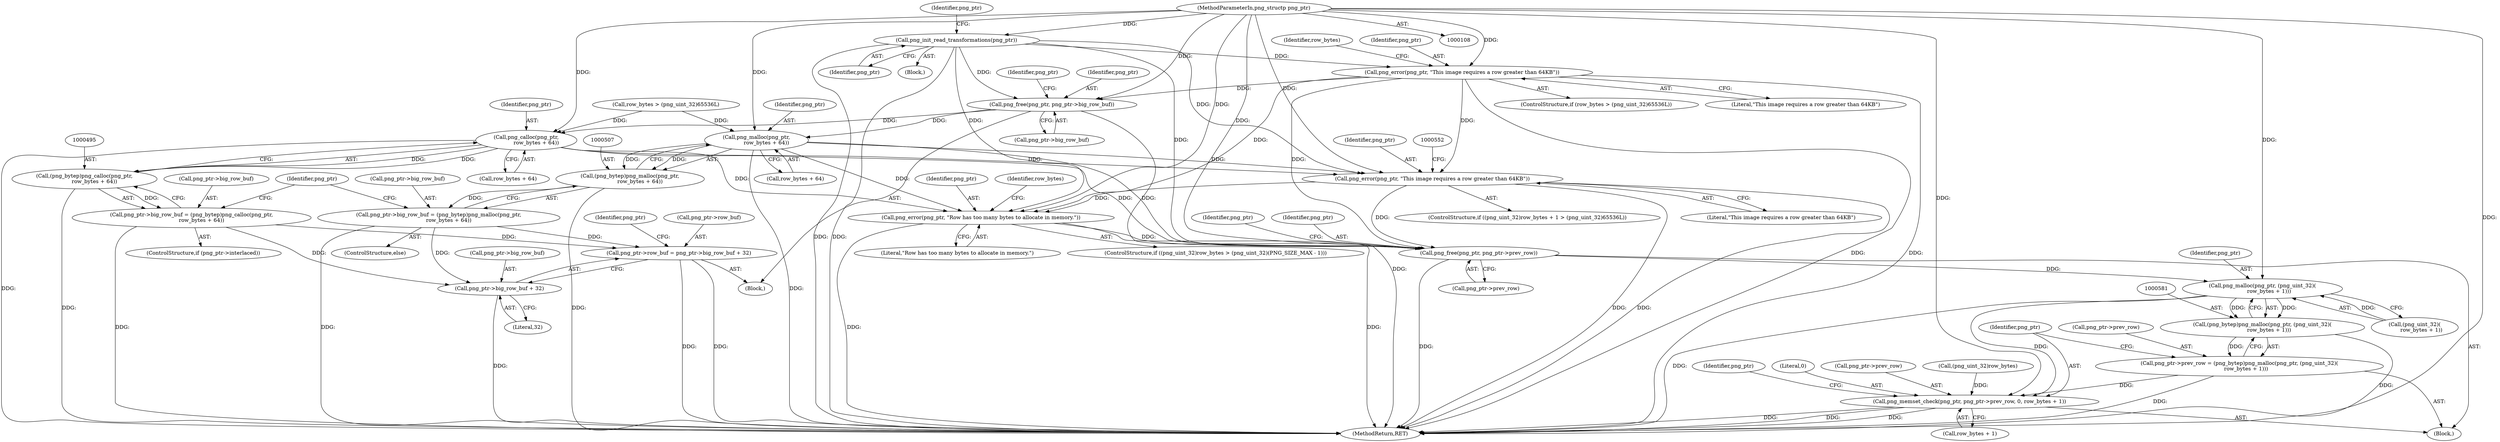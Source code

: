 digraph "0_Chrome_7f3d85b096f66870a15b37c2f40b219b2e292693_19@API" {
"1000135" [label="(Call,png_init_read_transformations(png_ptr))"];
"1000109" [label="(MethodParameterIn,png_structp png_ptr)"];
"1000469" [label="(Call,png_error(png_ptr, \"This image requires a row greater than 64KB\"))"];
"1000481" [label="(Call,png_free(png_ptr, png_ptr->big_row_buf))"];
"1000496" [label="(Call,png_calloc(png_ptr,\n            row_bytes + 64))"];
"1000494" [label="(Call,(png_bytep)png_calloc(png_ptr,\n            row_bytes + 64))"];
"1000490" [label="(Call,png_ptr->big_row_buf = (png_bytep)png_calloc(png_ptr,\n            row_bytes + 64))"];
"1000520" [label="(Call,png_ptr->row_buf = png_ptr->big_row_buf + 32)"];
"1000524" [label="(Call,png_ptr->big_row_buf + 32)"];
"1000546" [label="(Call,png_error(png_ptr, \"This image requires a row greater than 64KB\"))"];
"1000559" [label="(Call,png_error(png_ptr, \"Row has too many bytes to allocate in memory.\"))"];
"1000571" [label="(Call,png_free(png_ptr, png_ptr->prev_row))"];
"1000582" [label="(Call,png_malloc(png_ptr, (png_uint_32)(\n        row_bytes + 1)))"];
"1000580" [label="(Call,(png_bytep)png_malloc(png_ptr, (png_uint_32)(\n        row_bytes + 1)))"];
"1000576" [label="(Call,png_ptr->prev_row = (png_bytep)png_malloc(png_ptr, (png_uint_32)(\n        row_bytes + 1)))"];
"1000589" [label="(Call,png_memset_check(png_ptr, png_ptr->prev_row, 0, row_bytes + 1))"];
"1000508" [label="(Call,png_malloc(png_ptr,\n            row_bytes + 64))"];
"1000506" [label="(Call,(png_bytep)png_malloc(png_ptr,\n            row_bytes + 64))"];
"1000502" [label="(Call,png_ptr->big_row_buf = (png_bytep)png_malloc(png_ptr,\n            row_bytes + 64))"];
"1000483" [label="(Call,png_ptr->big_row_buf)"];
"1000531" [label="(Identifier,png_ptr)"];
"1000578" [label="(Identifier,png_ptr)"];
"1000503" [label="(Call,png_ptr->big_row_buf)"];
"1000565" [label="(Identifier,row_bytes)"];
"1000510" [label="(Call,row_bytes + 64)"];
"1000583" [label="(Identifier,png_ptr)"];
"1000110" [label="(Block,)"];
"1000594" [label="(Literal,0)"];
"1000549" [label="(ControlStructure,if ((png_uint_32)row_bytes > (png_uint_32)(PNG_SIZE_MAX - 1)))"];
"1000528" [label="(Literal,32)"];
"1000570" [label="(Block,)"];
"1000136" [label="(Identifier,png_ptr)"];
"1000559" [label="(Call,png_error(png_ptr, \"Row has too many bytes to allocate in memory.\"))"];
"1000135" [label="(Call,png_init_read_transformations(png_ptr))"];
"1000572" [label="(Identifier,png_ptr)"];
"1000508" [label="(Call,png_malloc(png_ptr,\n            row_bytes + 64))"];
"1000497" [label="(Identifier,png_ptr)"];
"1000491" [label="(Call,png_ptr->big_row_buf)"];
"1000520" [label="(Call,png_ptr->row_buf = png_ptr->big_row_buf + 32)"];
"1000464" [label="(Call,row_bytes > (png_uint_32)65536L)"];
"1000591" [label="(Call,png_ptr->prev_row)"];
"1000571" [label="(Call,png_free(png_ptr, png_ptr->prev_row))"];
"1000525" [label="(Call,png_ptr->big_row_buf)"];
"1000469" [label="(Call,png_error(png_ptr, \"This image requires a row greater than 64KB\"))"];
"1000471" [label="(Literal,\"This image requires a row greater than 64KB\")"];
"1000657" [label="(MethodReturn,RET)"];
"1000496" [label="(Call,png_calloc(png_ptr,\n            row_bytes + 64))"];
"1000577" [label="(Call,png_ptr->prev_row)"];
"1000475" [label="(Identifier,row_bytes)"];
"1000546" [label="(Call,png_error(png_ptr, \"This image requires a row greater than 64KB\"))"];
"1000494" [label="(Call,(png_bytep)png_calloc(png_ptr,\n            row_bytes + 64))"];
"1000498" [label="(Call,row_bytes + 64)"];
"1000580" [label="(Call,(png_bytep)png_malloc(png_ptr, (png_uint_32)(\n        row_bytes + 1)))"];
"1000584" [label="(Call,(png_uint_32)(\n        row_bytes + 1))"];
"1000573" [label="(Call,png_ptr->prev_row)"];
"1000589" [label="(Call,png_memset_check(png_ptr, png_ptr->prev_row, 0, row_bytes + 1))"];
"1000470" [label="(Identifier,png_ptr)"];
"1000486" [label="(ControlStructure,if (png_ptr->interlaced))"];
"1000547" [label="(Identifier,png_ptr)"];
"1000582" [label="(Call,png_malloc(png_ptr, (png_uint_32)(\n        row_bytes + 1)))"];
"1000560" [label="(Identifier,png_ptr)"];
"1000463" [label="(ControlStructure,if (row_bytes > (png_uint_32)65536L))"];
"1000561" [label="(Literal,\"Row has too many bytes to allocate in memory.\")"];
"1000139" [label="(Identifier,png_ptr)"];
"1000524" [label="(Call,png_ptr->big_row_buf + 32)"];
"1000509" [label="(Identifier,png_ptr)"];
"1000521" [label="(Call,png_ptr->row_buf)"];
"1000482" [label="(Identifier,png_ptr)"];
"1000576" [label="(Call,png_ptr->prev_row = (png_bytep)png_malloc(png_ptr, (png_uint_32)(\n        row_bytes + 1)))"];
"1000548" [label="(Literal,\"This image requires a row greater than 64KB\")"];
"1000488" [label="(Identifier,png_ptr)"];
"1000536" [label="(ControlStructure,if ((png_uint_32)row_bytes + 1 > (png_uint_32)65536L))"];
"1000551" [label="(Call,(png_uint_32)row_bytes)"];
"1000506" [label="(Call,(png_bytep)png_malloc(png_ptr,\n            row_bytes + 64))"];
"1000501" [label="(ControlStructure,else)"];
"1000490" [label="(Call,png_ptr->big_row_buf = (png_bytep)png_calloc(png_ptr,\n            row_bytes + 64))"];
"1000515" [label="(Identifier,png_ptr)"];
"1000502" [label="(Call,png_ptr->big_row_buf = (png_bytep)png_malloc(png_ptr,\n            row_bytes + 64))"];
"1000109" [label="(MethodParameterIn,png_structp png_ptr)"];
"1000481" [label="(Call,png_free(png_ptr, png_ptr->big_row_buf))"];
"1000590" [label="(Identifier,png_ptr)"];
"1000600" [label="(Identifier,png_ptr)"];
"1000595" [label="(Call,row_bytes + 1)"];
"1000480" [label="(Block,)"];
"1000135" -> "1000110"  [label="AST: "];
"1000135" -> "1000136"  [label="CFG: "];
"1000136" -> "1000135"  [label="AST: "];
"1000139" -> "1000135"  [label="CFG: "];
"1000135" -> "1000657"  [label="DDG: "];
"1000135" -> "1000657"  [label="DDG: "];
"1000109" -> "1000135"  [label="DDG: "];
"1000135" -> "1000469"  [label="DDG: "];
"1000135" -> "1000481"  [label="DDG: "];
"1000135" -> "1000546"  [label="DDG: "];
"1000135" -> "1000559"  [label="DDG: "];
"1000135" -> "1000571"  [label="DDG: "];
"1000109" -> "1000108"  [label="AST: "];
"1000109" -> "1000657"  [label="DDG: "];
"1000109" -> "1000469"  [label="DDG: "];
"1000109" -> "1000481"  [label="DDG: "];
"1000109" -> "1000496"  [label="DDG: "];
"1000109" -> "1000508"  [label="DDG: "];
"1000109" -> "1000546"  [label="DDG: "];
"1000109" -> "1000559"  [label="DDG: "];
"1000109" -> "1000571"  [label="DDG: "];
"1000109" -> "1000582"  [label="DDG: "];
"1000109" -> "1000589"  [label="DDG: "];
"1000469" -> "1000463"  [label="AST: "];
"1000469" -> "1000471"  [label="CFG: "];
"1000470" -> "1000469"  [label="AST: "];
"1000471" -> "1000469"  [label="AST: "];
"1000475" -> "1000469"  [label="CFG: "];
"1000469" -> "1000657"  [label="DDG: "];
"1000469" -> "1000657"  [label="DDG: "];
"1000469" -> "1000481"  [label="DDG: "];
"1000469" -> "1000546"  [label="DDG: "];
"1000469" -> "1000559"  [label="DDG: "];
"1000469" -> "1000571"  [label="DDG: "];
"1000481" -> "1000480"  [label="AST: "];
"1000481" -> "1000483"  [label="CFG: "];
"1000482" -> "1000481"  [label="AST: "];
"1000483" -> "1000481"  [label="AST: "];
"1000488" -> "1000481"  [label="CFG: "];
"1000481" -> "1000657"  [label="DDG: "];
"1000481" -> "1000496"  [label="DDG: "];
"1000481" -> "1000508"  [label="DDG: "];
"1000496" -> "1000494"  [label="AST: "];
"1000496" -> "1000498"  [label="CFG: "];
"1000497" -> "1000496"  [label="AST: "];
"1000498" -> "1000496"  [label="AST: "];
"1000494" -> "1000496"  [label="CFG: "];
"1000496" -> "1000657"  [label="DDG: "];
"1000496" -> "1000494"  [label="DDG: "];
"1000496" -> "1000494"  [label="DDG: "];
"1000464" -> "1000496"  [label="DDG: "];
"1000496" -> "1000546"  [label="DDG: "];
"1000496" -> "1000559"  [label="DDG: "];
"1000496" -> "1000571"  [label="DDG: "];
"1000494" -> "1000490"  [label="AST: "];
"1000495" -> "1000494"  [label="AST: "];
"1000490" -> "1000494"  [label="CFG: "];
"1000494" -> "1000657"  [label="DDG: "];
"1000494" -> "1000490"  [label="DDG: "];
"1000490" -> "1000486"  [label="AST: "];
"1000491" -> "1000490"  [label="AST: "];
"1000515" -> "1000490"  [label="CFG: "];
"1000490" -> "1000657"  [label="DDG: "];
"1000490" -> "1000520"  [label="DDG: "];
"1000490" -> "1000524"  [label="DDG: "];
"1000520" -> "1000480"  [label="AST: "];
"1000520" -> "1000524"  [label="CFG: "];
"1000521" -> "1000520"  [label="AST: "];
"1000524" -> "1000520"  [label="AST: "];
"1000531" -> "1000520"  [label="CFG: "];
"1000520" -> "1000657"  [label="DDG: "];
"1000520" -> "1000657"  [label="DDG: "];
"1000502" -> "1000520"  [label="DDG: "];
"1000524" -> "1000528"  [label="CFG: "];
"1000525" -> "1000524"  [label="AST: "];
"1000528" -> "1000524"  [label="AST: "];
"1000524" -> "1000657"  [label="DDG: "];
"1000502" -> "1000524"  [label="DDG: "];
"1000546" -> "1000536"  [label="AST: "];
"1000546" -> "1000548"  [label="CFG: "];
"1000547" -> "1000546"  [label="AST: "];
"1000548" -> "1000546"  [label="AST: "];
"1000552" -> "1000546"  [label="CFG: "];
"1000546" -> "1000657"  [label="DDG: "];
"1000546" -> "1000657"  [label="DDG: "];
"1000508" -> "1000546"  [label="DDG: "];
"1000546" -> "1000559"  [label="DDG: "];
"1000546" -> "1000571"  [label="DDG: "];
"1000559" -> "1000549"  [label="AST: "];
"1000559" -> "1000561"  [label="CFG: "];
"1000560" -> "1000559"  [label="AST: "];
"1000561" -> "1000559"  [label="AST: "];
"1000565" -> "1000559"  [label="CFG: "];
"1000559" -> "1000657"  [label="DDG: "];
"1000559" -> "1000657"  [label="DDG: "];
"1000508" -> "1000559"  [label="DDG: "];
"1000559" -> "1000571"  [label="DDG: "];
"1000571" -> "1000570"  [label="AST: "];
"1000571" -> "1000573"  [label="CFG: "];
"1000572" -> "1000571"  [label="AST: "];
"1000573" -> "1000571"  [label="AST: "];
"1000578" -> "1000571"  [label="CFG: "];
"1000571" -> "1000657"  [label="DDG: "];
"1000508" -> "1000571"  [label="DDG: "];
"1000571" -> "1000582"  [label="DDG: "];
"1000582" -> "1000580"  [label="AST: "];
"1000582" -> "1000584"  [label="CFG: "];
"1000583" -> "1000582"  [label="AST: "];
"1000584" -> "1000582"  [label="AST: "];
"1000580" -> "1000582"  [label="CFG: "];
"1000582" -> "1000657"  [label="DDG: "];
"1000582" -> "1000580"  [label="DDG: "];
"1000582" -> "1000580"  [label="DDG: "];
"1000584" -> "1000582"  [label="DDG: "];
"1000582" -> "1000589"  [label="DDG: "];
"1000580" -> "1000576"  [label="AST: "];
"1000581" -> "1000580"  [label="AST: "];
"1000576" -> "1000580"  [label="CFG: "];
"1000580" -> "1000657"  [label="DDG: "];
"1000580" -> "1000576"  [label="DDG: "];
"1000576" -> "1000570"  [label="AST: "];
"1000577" -> "1000576"  [label="AST: "];
"1000590" -> "1000576"  [label="CFG: "];
"1000576" -> "1000657"  [label="DDG: "];
"1000576" -> "1000589"  [label="DDG: "];
"1000589" -> "1000570"  [label="AST: "];
"1000589" -> "1000595"  [label="CFG: "];
"1000590" -> "1000589"  [label="AST: "];
"1000591" -> "1000589"  [label="AST: "];
"1000594" -> "1000589"  [label="AST: "];
"1000595" -> "1000589"  [label="AST: "];
"1000600" -> "1000589"  [label="CFG: "];
"1000589" -> "1000657"  [label="DDG: "];
"1000589" -> "1000657"  [label="DDG: "];
"1000589" -> "1000657"  [label="DDG: "];
"1000551" -> "1000589"  [label="DDG: "];
"1000508" -> "1000506"  [label="AST: "];
"1000508" -> "1000510"  [label="CFG: "];
"1000509" -> "1000508"  [label="AST: "];
"1000510" -> "1000508"  [label="AST: "];
"1000506" -> "1000508"  [label="CFG: "];
"1000508" -> "1000657"  [label="DDG: "];
"1000508" -> "1000506"  [label="DDG: "];
"1000508" -> "1000506"  [label="DDG: "];
"1000464" -> "1000508"  [label="DDG: "];
"1000506" -> "1000502"  [label="AST: "];
"1000507" -> "1000506"  [label="AST: "];
"1000502" -> "1000506"  [label="CFG: "];
"1000506" -> "1000657"  [label="DDG: "];
"1000506" -> "1000502"  [label="DDG: "];
"1000502" -> "1000501"  [label="AST: "];
"1000503" -> "1000502"  [label="AST: "];
"1000515" -> "1000502"  [label="CFG: "];
"1000502" -> "1000657"  [label="DDG: "];
}
